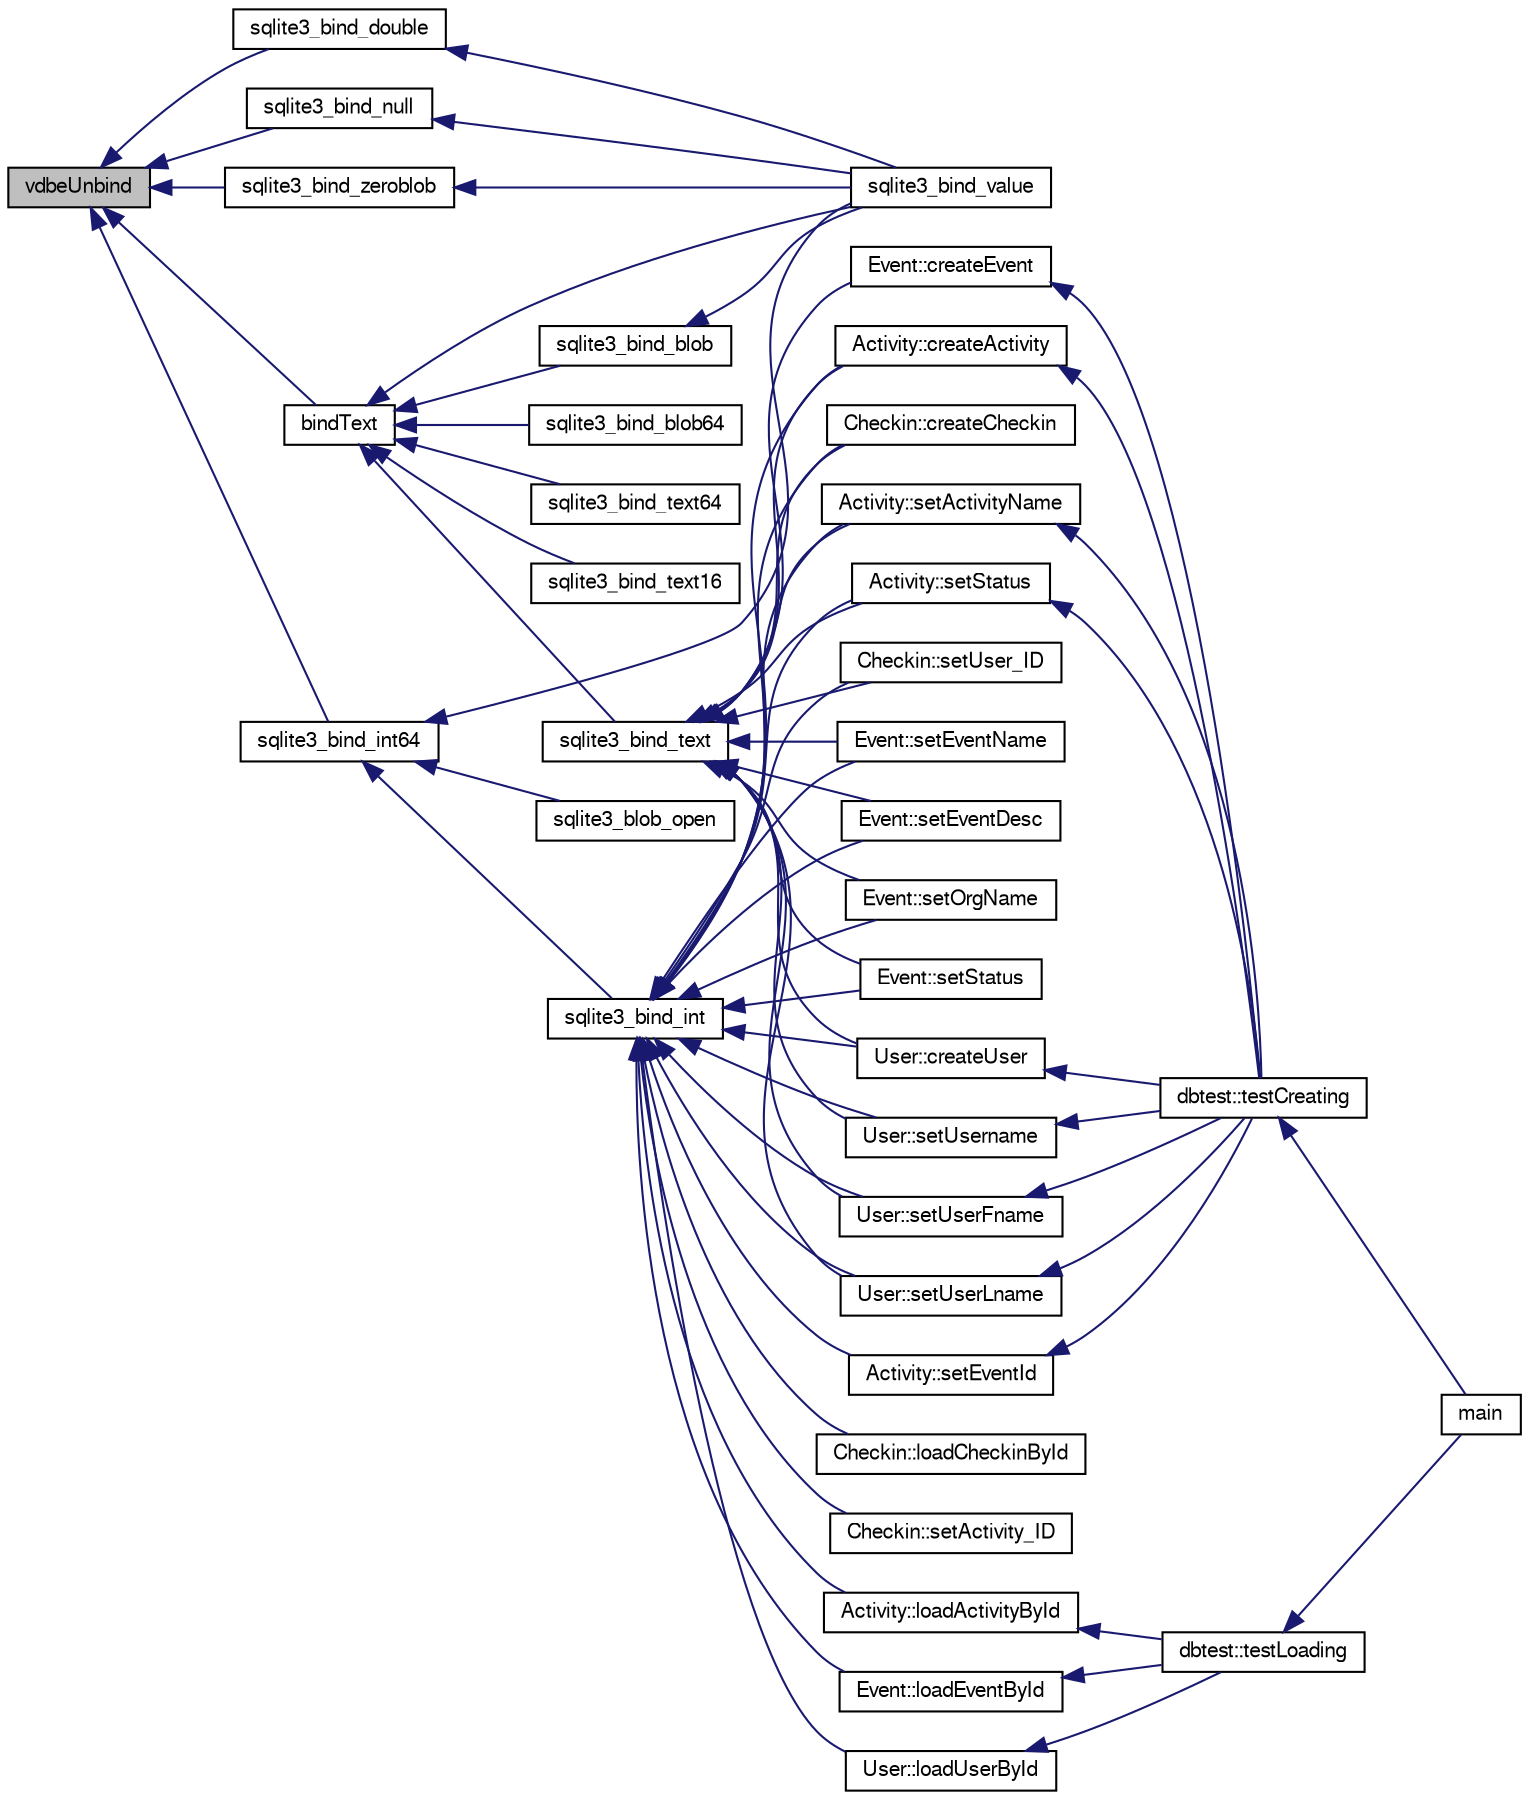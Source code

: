 digraph "vdbeUnbind"
{
  edge [fontname="FreeSans",fontsize="10",labelfontname="FreeSans",labelfontsize="10"];
  node [fontname="FreeSans",fontsize="10",shape=record];
  rankdir="LR";
  Node887706 [label="vdbeUnbind",height=0.2,width=0.4,color="black", fillcolor="grey75", style="filled", fontcolor="black"];
  Node887706 -> Node887707 [dir="back",color="midnightblue",fontsize="10",style="solid",fontname="FreeSans"];
  Node887707 [label="bindText",height=0.2,width=0.4,color="black", fillcolor="white", style="filled",URL="$sqlite3_8c.html#acdec2c68ea6b14a08bcfea9cfd32b2f2"];
  Node887707 -> Node887708 [dir="back",color="midnightblue",fontsize="10",style="solid",fontname="FreeSans"];
  Node887708 [label="sqlite3_bind_blob",height=0.2,width=0.4,color="black", fillcolor="white", style="filled",URL="$sqlite3_8h.html#a6c41c2b6f82188283a846a98d5367885"];
  Node887708 -> Node887709 [dir="back",color="midnightblue",fontsize="10",style="solid",fontname="FreeSans"];
  Node887709 [label="sqlite3_bind_value",height=0.2,width=0.4,color="black", fillcolor="white", style="filled",URL="$sqlite3_8h.html#a962df8800a9e412161fee0add5f7267e"];
  Node887707 -> Node887710 [dir="back",color="midnightblue",fontsize="10",style="solid",fontname="FreeSans"];
  Node887710 [label="sqlite3_bind_blob64",height=0.2,width=0.4,color="black", fillcolor="white", style="filled",URL="$sqlite3_8h.html#a21616ad282a9d6ea45ee39746f81287a"];
  Node887707 -> Node887711 [dir="back",color="midnightblue",fontsize="10",style="solid",fontname="FreeSans"];
  Node887711 [label="sqlite3_bind_text",height=0.2,width=0.4,color="black", fillcolor="white", style="filled",URL="$sqlite3_8h.html#a7f416198db2464a6c96a4ef679d19b1f"];
  Node887711 -> Node887712 [dir="back",color="midnightblue",fontsize="10",style="solid",fontname="FreeSans"];
  Node887712 [label="Activity::createActivity",height=0.2,width=0.4,color="black", fillcolor="white", style="filled",URL="$classActivity.html#a813cc5e52c14ab49b39014c134e3425b"];
  Node887712 -> Node887713 [dir="back",color="midnightblue",fontsize="10",style="solid",fontname="FreeSans"];
  Node887713 [label="dbtest::testCreating",height=0.2,width=0.4,color="black", fillcolor="white", style="filled",URL="$classdbtest.html#a8193e88a7df657069c8a6bd09c8243b7"];
  Node887713 -> Node887714 [dir="back",color="midnightblue",fontsize="10",style="solid",fontname="FreeSans"];
  Node887714 [label="main",height=0.2,width=0.4,color="black", fillcolor="white", style="filled",URL="$test_8cpp.html#ae66f6b31b5ad750f1fe042a706a4e3d4"];
  Node887711 -> Node887715 [dir="back",color="midnightblue",fontsize="10",style="solid",fontname="FreeSans"];
  Node887715 [label="Activity::setActivityName",height=0.2,width=0.4,color="black", fillcolor="white", style="filled",URL="$classActivity.html#a62dc3737b33915a36086f9dd26d16a81"];
  Node887715 -> Node887713 [dir="back",color="midnightblue",fontsize="10",style="solid",fontname="FreeSans"];
  Node887711 -> Node887716 [dir="back",color="midnightblue",fontsize="10",style="solid",fontname="FreeSans"];
  Node887716 [label="Activity::setStatus",height=0.2,width=0.4,color="black", fillcolor="white", style="filled",URL="$classActivity.html#af618135a7738f4d2a7ee147a8ef912ea"];
  Node887716 -> Node887713 [dir="back",color="midnightblue",fontsize="10",style="solid",fontname="FreeSans"];
  Node887711 -> Node887717 [dir="back",color="midnightblue",fontsize="10",style="solid",fontname="FreeSans"];
  Node887717 [label="Checkin::createCheckin",height=0.2,width=0.4,color="black", fillcolor="white", style="filled",URL="$classCheckin.html#a4e40acdf7fff0e607f6de4f24f3a163c"];
  Node887711 -> Node887718 [dir="back",color="midnightblue",fontsize="10",style="solid",fontname="FreeSans"];
  Node887718 [label="Checkin::setUser_ID",height=0.2,width=0.4,color="black", fillcolor="white", style="filled",URL="$classCheckin.html#a76ab640f4f912876dbebf183db5359c6"];
  Node887711 -> Node887719 [dir="back",color="midnightblue",fontsize="10",style="solid",fontname="FreeSans"];
  Node887719 [label="Event::createEvent",height=0.2,width=0.4,color="black", fillcolor="white", style="filled",URL="$classEvent.html#a77adb9f4a46ffb32c2d931f0691f5903"];
  Node887719 -> Node887713 [dir="back",color="midnightblue",fontsize="10",style="solid",fontname="FreeSans"];
  Node887711 -> Node887720 [dir="back",color="midnightblue",fontsize="10",style="solid",fontname="FreeSans"];
  Node887720 [label="Event::setEventName",height=0.2,width=0.4,color="black", fillcolor="white", style="filled",URL="$classEvent.html#a10596b6ca077df05184e30d62b08729d"];
  Node887711 -> Node887721 [dir="back",color="midnightblue",fontsize="10",style="solid",fontname="FreeSans"];
  Node887721 [label="Event::setEventDesc",height=0.2,width=0.4,color="black", fillcolor="white", style="filled",URL="$classEvent.html#ae36b8377dcae792f1c5c4726024c981b"];
  Node887711 -> Node887722 [dir="back",color="midnightblue",fontsize="10",style="solid",fontname="FreeSans"];
  Node887722 [label="Event::setOrgName",height=0.2,width=0.4,color="black", fillcolor="white", style="filled",URL="$classEvent.html#a19aac0f776bd764563a54977656cf680"];
  Node887711 -> Node887723 [dir="back",color="midnightblue",fontsize="10",style="solid",fontname="FreeSans"];
  Node887723 [label="Event::setStatus",height=0.2,width=0.4,color="black", fillcolor="white", style="filled",URL="$classEvent.html#ab0a6b9285af0f4172eb841e2b80f8972"];
  Node887711 -> Node887724 [dir="back",color="midnightblue",fontsize="10",style="solid",fontname="FreeSans"];
  Node887724 [label="User::createUser",height=0.2,width=0.4,color="black", fillcolor="white", style="filled",URL="$classUser.html#a22ed673939e8cc0a136130b809bba513"];
  Node887724 -> Node887713 [dir="back",color="midnightblue",fontsize="10",style="solid",fontname="FreeSans"];
  Node887711 -> Node887725 [dir="back",color="midnightblue",fontsize="10",style="solid",fontname="FreeSans"];
  Node887725 [label="User::setUsername",height=0.2,width=0.4,color="black", fillcolor="white", style="filled",URL="$classUser.html#aa0497022a136cb78de785b0a39ae60b1"];
  Node887725 -> Node887713 [dir="back",color="midnightblue",fontsize="10",style="solid",fontname="FreeSans"];
  Node887711 -> Node887726 [dir="back",color="midnightblue",fontsize="10",style="solid",fontname="FreeSans"];
  Node887726 [label="User::setUserFname",height=0.2,width=0.4,color="black", fillcolor="white", style="filled",URL="$classUser.html#a72657eb55cd0ca437b4841a43f19912f"];
  Node887726 -> Node887713 [dir="back",color="midnightblue",fontsize="10",style="solid",fontname="FreeSans"];
  Node887711 -> Node887727 [dir="back",color="midnightblue",fontsize="10",style="solid",fontname="FreeSans"];
  Node887727 [label="User::setUserLname",height=0.2,width=0.4,color="black", fillcolor="white", style="filled",URL="$classUser.html#aa25973387e5afe1aa6f60dd6545e33b5"];
  Node887727 -> Node887713 [dir="back",color="midnightblue",fontsize="10",style="solid",fontname="FreeSans"];
  Node887707 -> Node887728 [dir="back",color="midnightblue",fontsize="10",style="solid",fontname="FreeSans"];
  Node887728 [label="sqlite3_bind_text64",height=0.2,width=0.4,color="black", fillcolor="white", style="filled",URL="$sqlite3_8h.html#a9e493afa3924315ba147f62c4800f415"];
  Node887707 -> Node887729 [dir="back",color="midnightblue",fontsize="10",style="solid",fontname="FreeSans"];
  Node887729 [label="sqlite3_bind_text16",height=0.2,width=0.4,color="black", fillcolor="white", style="filled",URL="$sqlite3_8h.html#a7d78ae53b3dc77824595fa3a1abb5c79"];
  Node887707 -> Node887709 [dir="back",color="midnightblue",fontsize="10",style="solid",fontname="FreeSans"];
  Node887706 -> Node887730 [dir="back",color="midnightblue",fontsize="10",style="solid",fontname="FreeSans"];
  Node887730 [label="sqlite3_bind_double",height=0.2,width=0.4,color="black", fillcolor="white", style="filled",URL="$sqlite3_8h.html#a8dc6f4de797850398e12e5022cae8915"];
  Node887730 -> Node887709 [dir="back",color="midnightblue",fontsize="10",style="solid",fontname="FreeSans"];
  Node887706 -> Node887731 [dir="back",color="midnightblue",fontsize="10",style="solid",fontname="FreeSans"];
  Node887731 [label="sqlite3_bind_int64",height=0.2,width=0.4,color="black", fillcolor="white", style="filled",URL="$sqlite3_8h.html#af77e2729923f2621852202e1c23788c6"];
  Node887731 -> Node887732 [dir="back",color="midnightblue",fontsize="10",style="solid",fontname="FreeSans"];
  Node887732 [label="sqlite3_bind_int",height=0.2,width=0.4,color="black", fillcolor="white", style="filled",URL="$sqlite3_8h.html#aa6d5cc21ec0004b2e0bdce3395590aad"];
  Node887732 -> Node887712 [dir="back",color="midnightblue",fontsize="10",style="solid",fontname="FreeSans"];
  Node887732 -> Node887733 [dir="back",color="midnightblue",fontsize="10",style="solid",fontname="FreeSans"];
  Node887733 [label="Activity::loadActivityById",height=0.2,width=0.4,color="black", fillcolor="white", style="filled",URL="$classActivity.html#abe4ffb4f08a47212ebf9013259d9e7fd"];
  Node887733 -> Node887734 [dir="back",color="midnightblue",fontsize="10",style="solid",fontname="FreeSans"];
  Node887734 [label="dbtest::testLoading",height=0.2,width=0.4,color="black", fillcolor="white", style="filled",URL="$classdbtest.html#a6f98d82a2c8e2b9040848763504ddae1"];
  Node887734 -> Node887714 [dir="back",color="midnightblue",fontsize="10",style="solid",fontname="FreeSans"];
  Node887732 -> Node887735 [dir="back",color="midnightblue",fontsize="10",style="solid",fontname="FreeSans"];
  Node887735 [label="Activity::setEventId",height=0.2,width=0.4,color="black", fillcolor="white", style="filled",URL="$classActivity.html#adb1d0fd0d08f473e068f0a4086bfa9ca"];
  Node887735 -> Node887713 [dir="back",color="midnightblue",fontsize="10",style="solid",fontname="FreeSans"];
  Node887732 -> Node887715 [dir="back",color="midnightblue",fontsize="10",style="solid",fontname="FreeSans"];
  Node887732 -> Node887716 [dir="back",color="midnightblue",fontsize="10",style="solid",fontname="FreeSans"];
  Node887732 -> Node887717 [dir="back",color="midnightblue",fontsize="10",style="solid",fontname="FreeSans"];
  Node887732 -> Node887736 [dir="back",color="midnightblue",fontsize="10",style="solid",fontname="FreeSans"];
  Node887736 [label="Checkin::loadCheckinById",height=0.2,width=0.4,color="black", fillcolor="white", style="filled",URL="$classCheckin.html#a3461f70ea6c68475225f2a07f78a21e0"];
  Node887732 -> Node887718 [dir="back",color="midnightblue",fontsize="10",style="solid",fontname="FreeSans"];
  Node887732 -> Node887737 [dir="back",color="midnightblue",fontsize="10",style="solid",fontname="FreeSans"];
  Node887737 [label="Checkin::setActivity_ID",height=0.2,width=0.4,color="black", fillcolor="white", style="filled",URL="$classCheckin.html#ab2ff3ec2604ec73a42af25874a00b232"];
  Node887732 -> Node887738 [dir="back",color="midnightblue",fontsize="10",style="solid",fontname="FreeSans"];
  Node887738 [label="Event::loadEventById",height=0.2,width=0.4,color="black", fillcolor="white", style="filled",URL="$classEvent.html#afa66cea33f722dbeecb69cc98fdea055"];
  Node887738 -> Node887734 [dir="back",color="midnightblue",fontsize="10",style="solid",fontname="FreeSans"];
  Node887732 -> Node887720 [dir="back",color="midnightblue",fontsize="10",style="solid",fontname="FreeSans"];
  Node887732 -> Node887721 [dir="back",color="midnightblue",fontsize="10",style="solid",fontname="FreeSans"];
  Node887732 -> Node887722 [dir="back",color="midnightblue",fontsize="10",style="solid",fontname="FreeSans"];
  Node887732 -> Node887723 [dir="back",color="midnightblue",fontsize="10",style="solid",fontname="FreeSans"];
  Node887732 -> Node887724 [dir="back",color="midnightblue",fontsize="10",style="solid",fontname="FreeSans"];
  Node887732 -> Node887739 [dir="back",color="midnightblue",fontsize="10",style="solid",fontname="FreeSans"];
  Node887739 [label="User::loadUserById",height=0.2,width=0.4,color="black", fillcolor="white", style="filled",URL="$classUser.html#a863377665b7fb83c5547dcf9727f5092"];
  Node887739 -> Node887734 [dir="back",color="midnightblue",fontsize="10",style="solid",fontname="FreeSans"];
  Node887732 -> Node887725 [dir="back",color="midnightblue",fontsize="10",style="solid",fontname="FreeSans"];
  Node887732 -> Node887726 [dir="back",color="midnightblue",fontsize="10",style="solid",fontname="FreeSans"];
  Node887732 -> Node887727 [dir="back",color="midnightblue",fontsize="10",style="solid",fontname="FreeSans"];
  Node887731 -> Node887709 [dir="back",color="midnightblue",fontsize="10",style="solid",fontname="FreeSans"];
  Node887731 -> Node887740 [dir="back",color="midnightblue",fontsize="10",style="solid",fontname="FreeSans"];
  Node887740 [label="sqlite3_blob_open",height=0.2,width=0.4,color="black", fillcolor="white", style="filled",URL="$sqlite3_8h.html#adb8ad839a5bdd62a43785132bc7dd518"];
  Node887706 -> Node887741 [dir="back",color="midnightblue",fontsize="10",style="solid",fontname="FreeSans"];
  Node887741 [label="sqlite3_bind_null",height=0.2,width=0.4,color="black", fillcolor="white", style="filled",URL="$sqlite3_8h.html#a6649c57d2c7b13ba6b506f6f79da85aa"];
  Node887741 -> Node887709 [dir="back",color="midnightblue",fontsize="10",style="solid",fontname="FreeSans"];
  Node887706 -> Node887742 [dir="back",color="midnightblue",fontsize="10",style="solid",fontname="FreeSans"];
  Node887742 [label="sqlite3_bind_zeroblob",height=0.2,width=0.4,color="black", fillcolor="white", style="filled",URL="$sqlite3_8h.html#afd35a95aa65e816b43cc2dc03abd118b"];
  Node887742 -> Node887709 [dir="back",color="midnightblue",fontsize="10",style="solid",fontname="FreeSans"];
}
